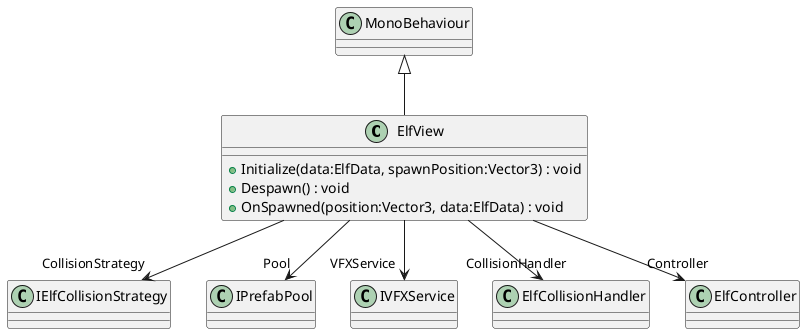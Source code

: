 @startuml
class ElfView {
    + Initialize(data:ElfData, spawnPosition:Vector3) : void
    + Despawn() : void
    + OnSpawned(position:Vector3, data:ElfData) : void
}
MonoBehaviour <|-- ElfView
ElfView --> "CollisionStrategy" IElfCollisionStrategy
ElfView --> "Pool" IPrefabPool
ElfView --> "VFXService" IVFXService
ElfView --> "CollisionHandler" ElfCollisionHandler
ElfView --> "Controller" ElfController
@enduml
